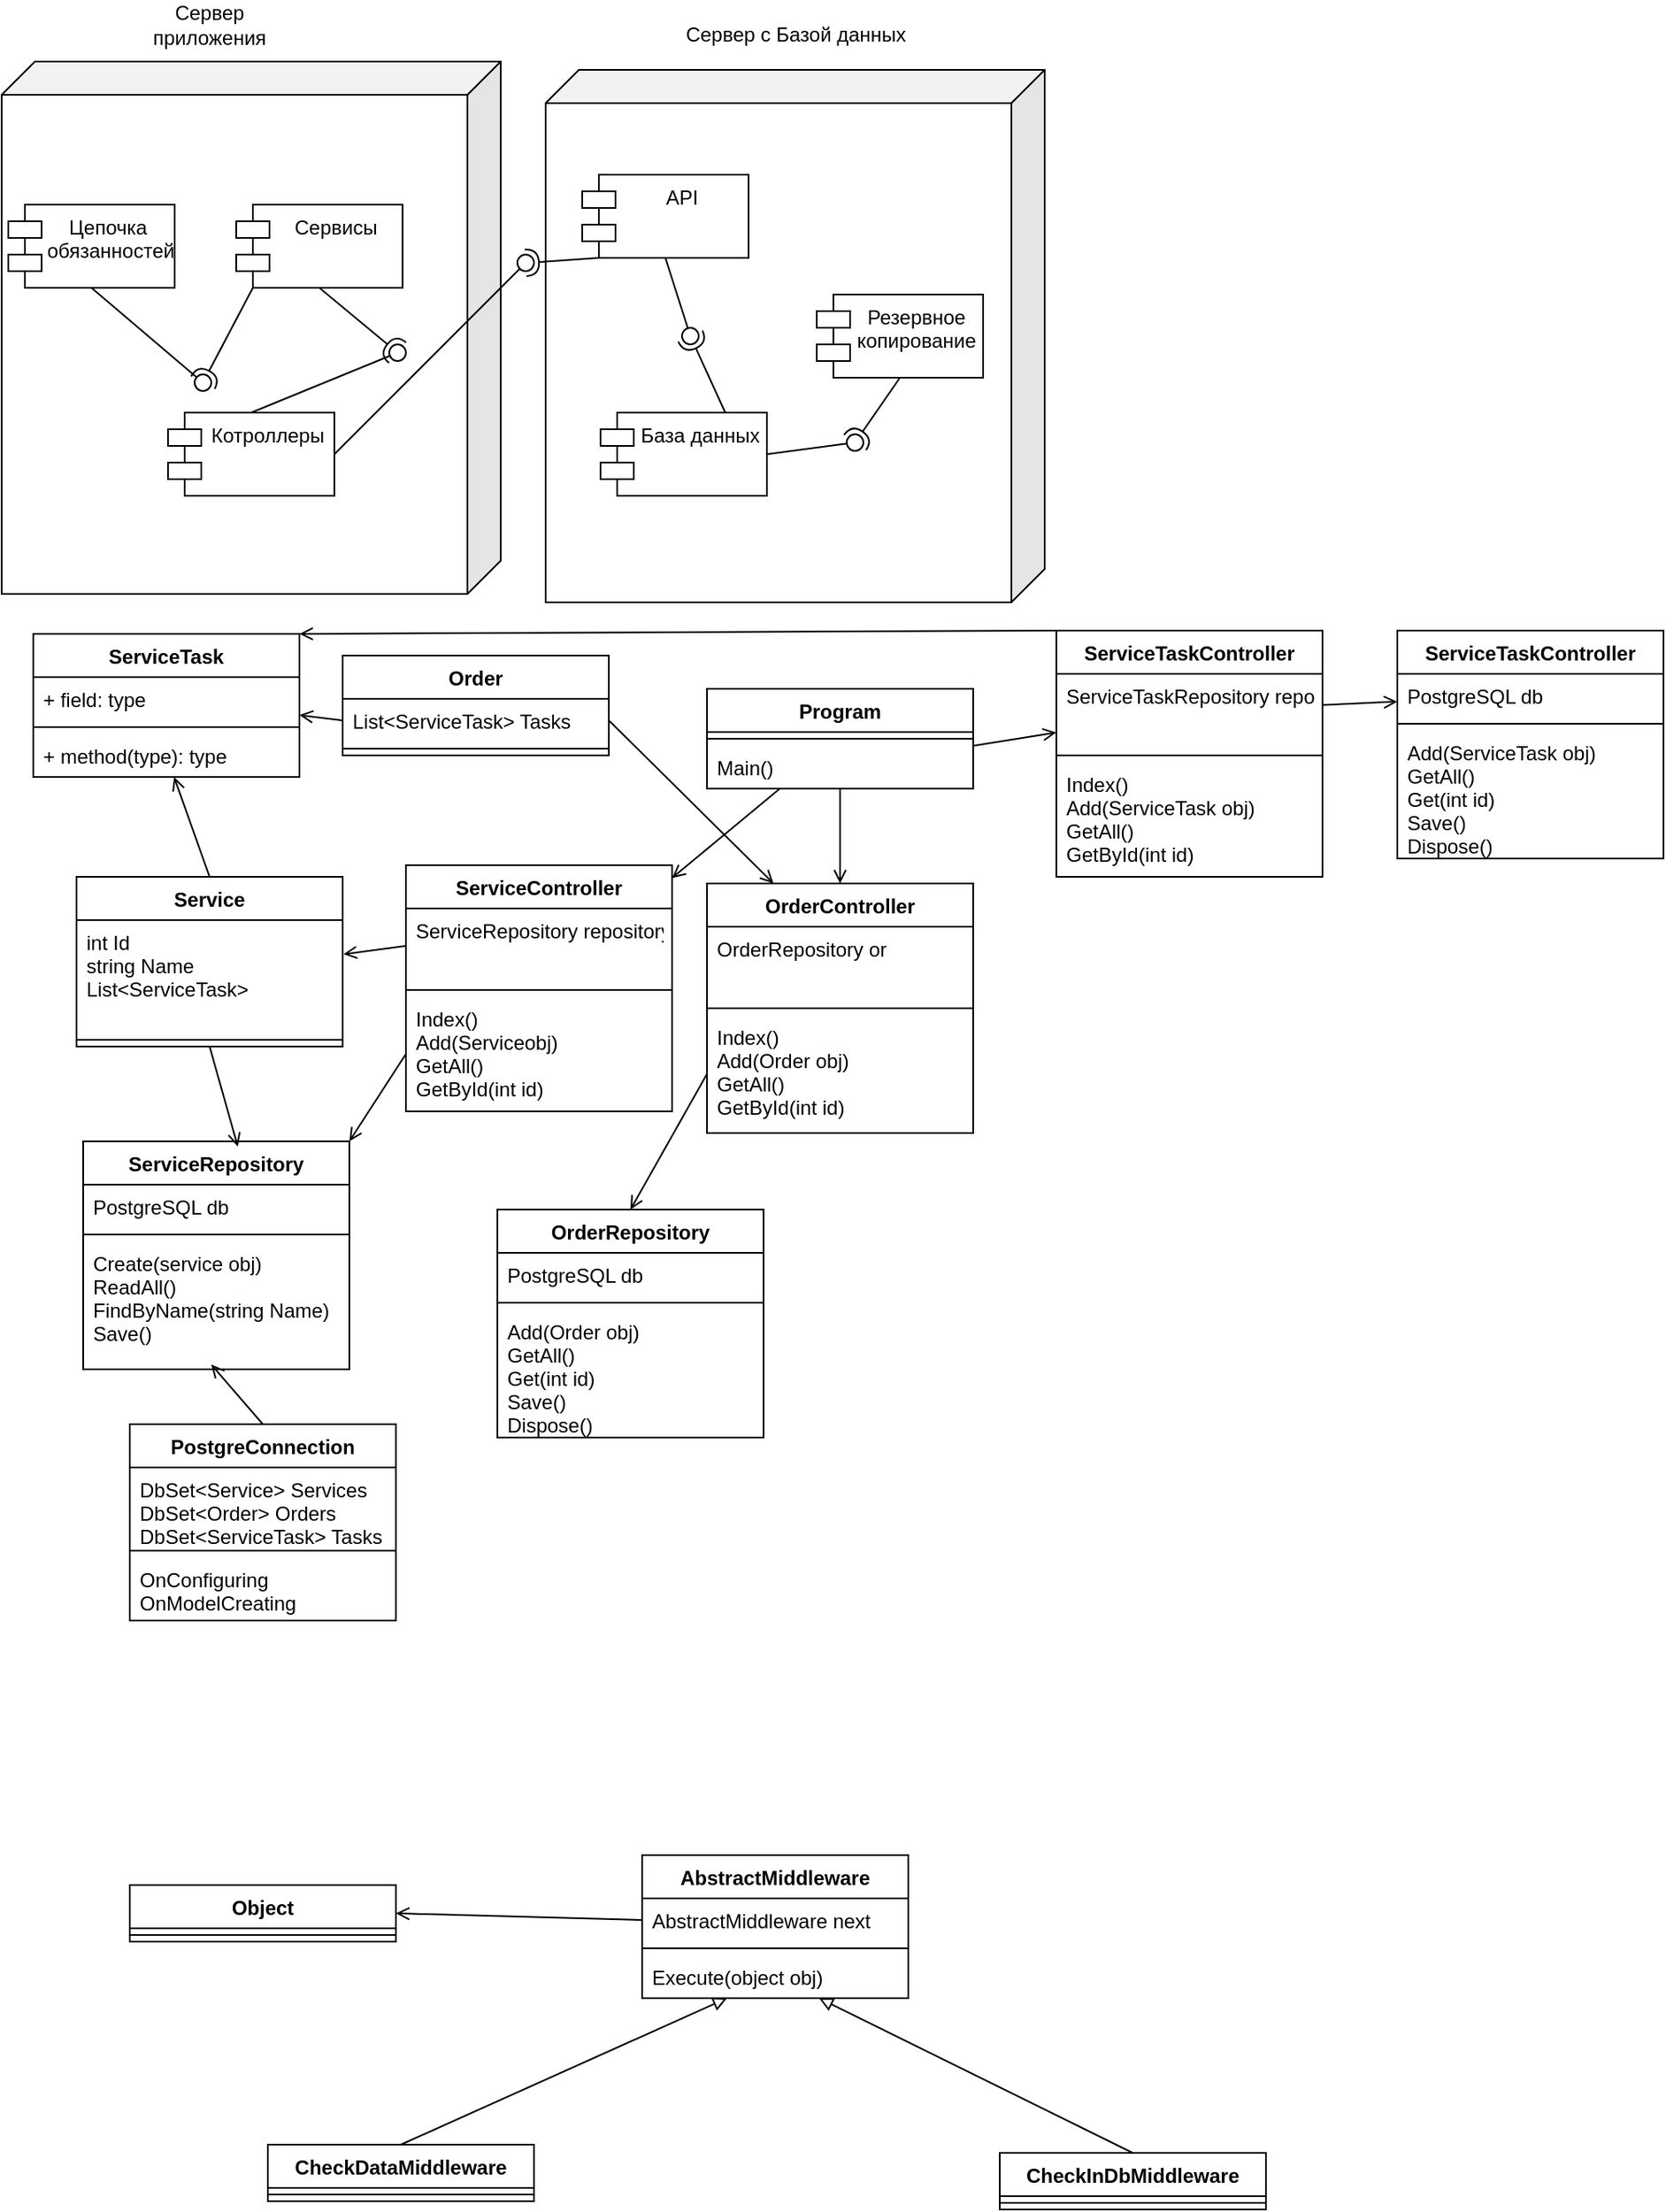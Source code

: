 <mxfile version="16.0.0" type="device"><diagram id="KJ_HurnUPeZXuQE2Hl5A" name="Страница 1"><mxGraphModel dx="1160" dy="911" grid="0" gridSize="10" guides="1" tooltips="1" connect="1" arrows="1" fold="1" page="0" pageScale="1" pageWidth="827" pageHeight="1169" math="0" shadow="0"><root><mxCell id="0"/><mxCell id="1" parent="0"/><mxCell id="xvn86gufSgFBSfejGmPR-2" value="" style="shape=cube;whiteSpace=wrap;html=1;boundedLbl=1;backgroundOutline=1;darkOpacity=0.05;darkOpacity2=0.1;flipH=1;" parent="1" vertex="1"><mxGeometry x="344" y="257" width="300" height="320" as="geometry"/></mxCell><mxCell id="xvn86gufSgFBSfejGmPR-3" value="API" style="shape=module;align=left;spacingLeft=20;align=center;verticalAlign=top;" parent="1" vertex="1"><mxGeometry x="366" y="320" width="100" height="50" as="geometry"/></mxCell><mxCell id="xvn86gufSgFBSfejGmPR-4" value="База данных" style="shape=module;align=left;spacingLeft=20;align=center;verticalAlign=top;" parent="1" vertex="1"><mxGeometry x="377" y="463" width="100" height="50" as="geometry"/></mxCell><mxCell id="xvn86gufSgFBSfejGmPR-5" value="Резервное &#10;копирование" style="shape=module;align=left;spacingLeft=20;align=center;verticalAlign=top;" parent="1" vertex="1"><mxGeometry x="507" y="392" width="100" height="50" as="geometry"/></mxCell><mxCell id="xvn86gufSgFBSfejGmPR-10" value="" style="rounded=0;orthogonalLoop=1;jettySize=auto;html=1;endArrow=none;endFill=0;sketch=0;sourcePerimeterSpacing=0;targetPerimeterSpacing=0;exitX=0.5;exitY=1;exitDx=0;exitDy=0;" parent="1" source="xvn86gufSgFBSfejGmPR-3" target="xvn86gufSgFBSfejGmPR-12" edge="1"><mxGeometry relative="1" as="geometry"><mxPoint x="411" y="417" as="sourcePoint"/></mxGeometry></mxCell><mxCell id="xvn86gufSgFBSfejGmPR-11" value="" style="rounded=0;orthogonalLoop=1;jettySize=auto;html=1;endArrow=halfCircle;endFill=0;entryX=0.5;entryY=0.5;endSize=6;strokeWidth=1;sketch=0;exitX=0.75;exitY=0;exitDx=0;exitDy=0;" parent="1" source="xvn86gufSgFBSfejGmPR-4" target="xvn86gufSgFBSfejGmPR-12" edge="1"><mxGeometry relative="1" as="geometry"><mxPoint x="451" y="417" as="sourcePoint"/></mxGeometry></mxCell><mxCell id="xvn86gufSgFBSfejGmPR-12" value="" style="ellipse;whiteSpace=wrap;html=1;align=center;aspect=fixed;resizable=0;points=[];outlineConnect=0;sketch=0;" parent="1" vertex="1"><mxGeometry x="426" y="412" width="10" height="10" as="geometry"/></mxCell><mxCell id="xvn86gufSgFBSfejGmPR-13" value="" style="rounded=0;orthogonalLoop=1;jettySize=auto;html=1;endArrow=none;endFill=0;sketch=0;sourcePerimeterSpacing=0;targetPerimeterSpacing=0;exitX=1;exitY=0.5;exitDx=0;exitDy=0;" parent="1" source="xvn86gufSgFBSfejGmPR-4" target="xvn86gufSgFBSfejGmPR-15" edge="1"><mxGeometry relative="1" as="geometry"><mxPoint x="510" y="481" as="sourcePoint"/></mxGeometry></mxCell><mxCell id="xvn86gufSgFBSfejGmPR-14" value="" style="rounded=0;orthogonalLoop=1;jettySize=auto;html=1;endArrow=halfCircle;endFill=0;entryX=0.5;entryY=0.5;endSize=6;strokeWidth=1;sketch=0;exitX=0.5;exitY=1;exitDx=0;exitDy=0;" parent="1" source="xvn86gufSgFBSfejGmPR-5" target="xvn86gufSgFBSfejGmPR-15" edge="1"><mxGeometry relative="1" as="geometry"><mxPoint x="550" y="481" as="sourcePoint"/></mxGeometry></mxCell><mxCell id="xvn86gufSgFBSfejGmPR-15" value="" style="ellipse;whiteSpace=wrap;html=1;align=center;aspect=fixed;resizable=0;points=[];outlineConnect=0;sketch=0;" parent="1" vertex="1"><mxGeometry x="525" y="476" width="10" height="10" as="geometry"/></mxCell><mxCell id="xvn86gufSgFBSfejGmPR-16" value="" style="shape=cube;whiteSpace=wrap;html=1;boundedLbl=1;backgroundOutline=1;darkOpacity=0.05;darkOpacity2=0.1;flipH=1;" parent="1" vertex="1"><mxGeometry x="17" y="252" width="300" height="320" as="geometry"/></mxCell><mxCell id="xvn86gufSgFBSfejGmPR-17" value="Сервер с Базой данных" style="text;html=1;align=center;verticalAlign=middle;resizable=0;points=[];autosize=1;strokeColor=none;fillColor=none;" parent="1" vertex="1"><mxGeometry x="423" y="227" width="142" height="18" as="geometry"/></mxCell><mxCell id="xvn86gufSgFBSfejGmPR-19" value="Сервер приложения" style="text;html=1;strokeColor=none;fillColor=none;align=center;verticalAlign=middle;whiteSpace=wrap;rounded=0;" parent="1" vertex="1"><mxGeometry x="112" y="215" width="60" height="30" as="geometry"/></mxCell><mxCell id="xvn86gufSgFBSfejGmPR-20" value="Цепочка&#10; обязанностей" style="shape=module;align=left;spacingLeft=20;align=center;verticalAlign=top;" parent="1" vertex="1"><mxGeometry x="21" y="338" width="100" height="50" as="geometry"/></mxCell><mxCell id="xvn86gufSgFBSfejGmPR-21" value="Котроллеры" style="shape=module;align=left;spacingLeft=20;align=center;verticalAlign=top;" parent="1" vertex="1"><mxGeometry x="117" y="463" width="100" height="50" as="geometry"/></mxCell><mxCell id="xvn86gufSgFBSfejGmPR-22" value="Сервисы" style="shape=module;align=left;spacingLeft=20;align=center;verticalAlign=top;" parent="1" vertex="1"><mxGeometry x="158" y="338" width="100" height="50" as="geometry"/></mxCell><mxCell id="xvn86gufSgFBSfejGmPR-23" value="" style="rounded=0;orthogonalLoop=1;jettySize=auto;html=1;endArrow=none;endFill=0;sketch=0;sourcePerimeterSpacing=0;targetPerimeterSpacing=0;exitX=0.5;exitY=1;exitDx=0;exitDy=0;" parent="1" source="xvn86gufSgFBSfejGmPR-20" target="xvn86gufSgFBSfejGmPR-25" edge="1"><mxGeometry relative="1" as="geometry"><mxPoint x="118" y="445" as="sourcePoint"/></mxGeometry></mxCell><mxCell id="xvn86gufSgFBSfejGmPR-24" value="" style="rounded=0;orthogonalLoop=1;jettySize=auto;html=1;endArrow=halfCircle;endFill=0;entryX=0.5;entryY=0.5;endSize=6;strokeWidth=1;sketch=0;exitX=0;exitY=1;exitDx=10;exitDy=0;exitPerimeter=0;" parent="1" source="xvn86gufSgFBSfejGmPR-22" target="xvn86gufSgFBSfejGmPR-25" edge="1"><mxGeometry relative="1" as="geometry"><mxPoint x="158" y="445" as="sourcePoint"/></mxGeometry></mxCell><mxCell id="xvn86gufSgFBSfejGmPR-25" value="" style="ellipse;whiteSpace=wrap;html=1;align=center;aspect=fixed;resizable=0;points=[];outlineConnect=0;sketch=0;" parent="1" vertex="1"><mxGeometry x="133" y="440" width="10" height="10" as="geometry"/></mxCell><mxCell id="xvn86gufSgFBSfejGmPR-26" value="" style="rounded=0;orthogonalLoop=1;jettySize=auto;html=1;endArrow=none;endFill=0;sketch=0;sourcePerimeterSpacing=0;targetPerimeterSpacing=0;exitX=0.5;exitY=0;exitDx=0;exitDy=0;" parent="1" source="xvn86gufSgFBSfejGmPR-21" target="xvn86gufSgFBSfejGmPR-28" edge="1"><mxGeometry relative="1" as="geometry"><mxPoint x="235" y="427" as="sourcePoint"/></mxGeometry></mxCell><mxCell id="xvn86gufSgFBSfejGmPR-27" value="" style="rounded=0;orthogonalLoop=1;jettySize=auto;html=1;endArrow=halfCircle;endFill=0;entryX=0.5;entryY=0.5;endSize=6;strokeWidth=1;sketch=0;exitX=0.5;exitY=1;exitDx=0;exitDy=0;" parent="1" source="xvn86gufSgFBSfejGmPR-22" target="xvn86gufSgFBSfejGmPR-28" edge="1"><mxGeometry relative="1" as="geometry"><mxPoint x="275" y="427" as="sourcePoint"/></mxGeometry></mxCell><mxCell id="xvn86gufSgFBSfejGmPR-28" value="" style="ellipse;whiteSpace=wrap;html=1;align=center;aspect=fixed;resizable=0;points=[];outlineConnect=0;sketch=0;" parent="1" vertex="1"><mxGeometry x="250" y="422" width="10" height="10" as="geometry"/></mxCell><mxCell id="xvn86gufSgFBSfejGmPR-29" value="" style="rounded=0;orthogonalLoop=1;jettySize=auto;html=1;endArrow=none;endFill=0;sketch=0;sourcePerimeterSpacing=0;targetPerimeterSpacing=0;exitX=1;exitY=0.5;exitDx=0;exitDy=0;" parent="1" source="xvn86gufSgFBSfejGmPR-21" target="xvn86gufSgFBSfejGmPR-31" edge="1"><mxGeometry relative="1" as="geometry"><mxPoint x="312" y="373" as="sourcePoint"/></mxGeometry></mxCell><mxCell id="xvn86gufSgFBSfejGmPR-30" value="" style="rounded=0;orthogonalLoop=1;jettySize=auto;html=1;endArrow=halfCircle;endFill=0;entryX=0.5;entryY=0.5;endSize=6;strokeWidth=1;sketch=0;exitX=0;exitY=1;exitDx=10;exitDy=0;exitPerimeter=0;" parent="1" source="xvn86gufSgFBSfejGmPR-3" target="xvn86gufSgFBSfejGmPR-31" edge="1"><mxGeometry relative="1" as="geometry"><mxPoint x="352" y="373" as="sourcePoint"/></mxGeometry></mxCell><mxCell id="xvn86gufSgFBSfejGmPR-31" value="" style="ellipse;whiteSpace=wrap;html=1;align=center;aspect=fixed;resizable=0;points=[];outlineConnect=0;sketch=0;" parent="1" vertex="1"><mxGeometry x="327" y="368" width="10" height="10" as="geometry"/></mxCell><mxCell id="xvn86gufSgFBSfejGmPR-56" value="OrderController" style="swimlane;fontStyle=1;align=center;verticalAlign=top;childLayout=stackLayout;horizontal=1;startSize=26;horizontalStack=0;resizeParent=1;resizeParentMax=0;resizeLast=0;collapsible=1;marginBottom=0;" parent="1" vertex="1"><mxGeometry x="441" y="746" width="160" height="150" as="geometry"/></mxCell><mxCell id="xvn86gufSgFBSfejGmPR-57" value="OrderRepository or" style="text;strokeColor=none;fillColor=none;align=left;verticalAlign=top;spacingLeft=4;spacingRight=4;overflow=hidden;rotatable=0;points=[[0,0.5],[1,0.5]];portConstraint=eastwest;" parent="xvn86gufSgFBSfejGmPR-56" vertex="1"><mxGeometry y="26" width="160" height="45" as="geometry"/></mxCell><mxCell id="xvn86gufSgFBSfejGmPR-58" value="" style="line;strokeWidth=1;fillColor=none;align=left;verticalAlign=middle;spacingTop=-1;spacingLeft=3;spacingRight=3;rotatable=0;labelPosition=right;points=[];portConstraint=eastwest;" parent="xvn86gufSgFBSfejGmPR-56" vertex="1"><mxGeometry y="71" width="160" height="8" as="geometry"/></mxCell><mxCell id="xvn86gufSgFBSfejGmPR-59" value="Index()&#10;Add(Order obj)&#10;GetAll()&#10;GetById(int id)&#10;" style="text;strokeColor=none;fillColor=none;align=left;verticalAlign=top;spacingLeft=4;spacingRight=4;overflow=hidden;rotatable=0;points=[[0,0.5],[1,0.5]];portConstraint=eastwest;" parent="xvn86gufSgFBSfejGmPR-56" vertex="1"><mxGeometry y="79" width="160" height="71" as="geometry"/></mxCell><mxCell id="xvn86gufSgFBSfejGmPR-90" style="rounded=0;orthogonalLoop=1;jettySize=auto;html=1;exitX=0.5;exitY=0;exitDx=0;exitDy=0;endArrow=open;endFill=0;" parent="1" source="xvn86gufSgFBSfejGmPR-60" edge="1" target="UU_nOhwHhPHQwn8iIy0m-4"><mxGeometry relative="1" as="geometry"><mxPoint x="234" y="742" as="targetPoint"/></mxGeometry></mxCell><mxCell id="xvn86gufSgFBSfejGmPR-60" value="Service" style="swimlane;fontStyle=1;align=center;verticalAlign=top;childLayout=stackLayout;horizontal=1;startSize=26;horizontalStack=0;resizeParent=1;resizeParentMax=0;resizeLast=0;collapsible=1;marginBottom=0;" parent="1" vertex="1"><mxGeometry x="62" y="742" width="160" height="102" as="geometry"/></mxCell><mxCell id="xvn86gufSgFBSfejGmPR-61" value="int Id&#10;string Name&#10;List&lt;ServiceTask&gt;" style="text;strokeColor=none;fillColor=none;align=left;verticalAlign=top;spacingLeft=4;spacingRight=4;overflow=hidden;rotatable=0;points=[[0,0.5],[1,0.5]];portConstraint=eastwest;" parent="xvn86gufSgFBSfejGmPR-60" vertex="1"><mxGeometry y="26" width="160" height="68" as="geometry"/></mxCell><mxCell id="xvn86gufSgFBSfejGmPR-62" value="" style="line;strokeWidth=1;fillColor=none;align=left;verticalAlign=middle;spacingTop=-1;spacingLeft=3;spacingRight=3;rotatable=0;labelPosition=right;points=[];portConstraint=eastwest;" parent="xvn86gufSgFBSfejGmPR-60" vertex="1"><mxGeometry y="94" width="160" height="8" as="geometry"/></mxCell><mxCell id="xvn86gufSgFBSfejGmPR-92" style="rounded=0;orthogonalLoop=1;jettySize=auto;html=1;exitX=0.5;exitY=0;exitDx=0;exitDy=0;entryX=0.481;entryY=0.962;entryDx=0;entryDy=0;entryPerimeter=0;endArrow=open;endFill=0;" parent="1" source="xvn86gufSgFBSfejGmPR-68" target="xvn86gufSgFBSfejGmPR-79" edge="1"><mxGeometry relative="1" as="geometry"/></mxCell><mxCell id="xvn86gufSgFBSfejGmPR-68" value="PostgreConnection" style="swimlane;fontStyle=1;align=center;verticalAlign=top;childLayout=stackLayout;horizontal=1;startSize=26;horizontalStack=0;resizeParent=1;resizeParentMax=0;resizeLast=0;collapsible=1;marginBottom=0;" parent="1" vertex="1"><mxGeometry x="94" y="1071" width="160" height="118" as="geometry"/></mxCell><mxCell id="xvn86gufSgFBSfejGmPR-69" value="DbSet&lt;Service&gt; Services&#10;DbSet&lt;Order&gt; Orders&#10;DbSet&lt;ServiceTask&gt; Tasks" style="text;strokeColor=none;fillColor=none;align=left;verticalAlign=top;spacingLeft=4;spacingRight=4;overflow=hidden;rotatable=0;points=[[0,0.5],[1,0.5]];portConstraint=eastwest;" parent="xvn86gufSgFBSfejGmPR-68" vertex="1"><mxGeometry y="26" width="160" height="46" as="geometry"/></mxCell><mxCell id="xvn86gufSgFBSfejGmPR-70" value="" style="line;strokeWidth=1;fillColor=none;align=left;verticalAlign=middle;spacingTop=-1;spacingLeft=3;spacingRight=3;rotatable=0;labelPosition=right;points=[];portConstraint=eastwest;" parent="xvn86gufSgFBSfejGmPR-68" vertex="1"><mxGeometry y="72" width="160" height="8" as="geometry"/></mxCell><mxCell id="xvn86gufSgFBSfejGmPR-71" value="OnConfiguring&#10;OnModelCreating" style="text;strokeColor=none;fillColor=none;align=left;verticalAlign=top;spacingLeft=4;spacingRight=4;overflow=hidden;rotatable=0;points=[[0,0.5],[1,0.5]];portConstraint=eastwest;" parent="xvn86gufSgFBSfejGmPR-68" vertex="1"><mxGeometry y="80" width="160" height="38" as="geometry"/></mxCell><mxCell id="xvn86gufSgFBSfejGmPR-72" value="Order" style="swimlane;fontStyle=1;align=center;verticalAlign=top;childLayout=stackLayout;horizontal=1;startSize=26;horizontalStack=0;resizeParent=1;resizeParentMax=0;resizeLast=0;collapsible=1;marginBottom=0;" parent="1" vertex="1"><mxGeometry x="222" y="609" width="160" height="60" as="geometry"/></mxCell><mxCell id="xvn86gufSgFBSfejGmPR-73" value="List&lt;ServiceTask&gt; Tasks" style="text;strokeColor=none;fillColor=none;align=left;verticalAlign=top;spacingLeft=4;spacingRight=4;overflow=hidden;rotatable=0;points=[[0,0.5],[1,0.5]];portConstraint=eastwest;" parent="xvn86gufSgFBSfejGmPR-72" vertex="1"><mxGeometry y="26" width="160" height="26" as="geometry"/></mxCell><mxCell id="xvn86gufSgFBSfejGmPR-74" value="" style="line;strokeWidth=1;fillColor=none;align=left;verticalAlign=middle;spacingTop=-1;spacingLeft=3;spacingRight=3;rotatable=0;labelPosition=right;points=[];portConstraint=eastwest;" parent="xvn86gufSgFBSfejGmPR-72" vertex="1"><mxGeometry y="52" width="160" height="8" as="geometry"/></mxCell><mxCell id="xvn86gufSgFBSfejGmPR-76" value="ServiceRepository" style="swimlane;fontStyle=1;align=center;verticalAlign=top;childLayout=stackLayout;horizontal=1;startSize=26;horizontalStack=0;resizeParent=1;resizeParentMax=0;resizeLast=0;collapsible=1;marginBottom=0;" parent="1" vertex="1"><mxGeometry x="66" y="901" width="160" height="137" as="geometry"/></mxCell><mxCell id="xvn86gufSgFBSfejGmPR-77" value="PostgreSQL db" style="text;strokeColor=none;fillColor=none;align=left;verticalAlign=top;spacingLeft=4;spacingRight=4;overflow=hidden;rotatable=0;points=[[0,0.5],[1,0.5]];portConstraint=eastwest;" parent="xvn86gufSgFBSfejGmPR-76" vertex="1"><mxGeometry y="26" width="160" height="26" as="geometry"/></mxCell><mxCell id="xvn86gufSgFBSfejGmPR-78" value="" style="line;strokeWidth=1;fillColor=none;align=left;verticalAlign=middle;spacingTop=-1;spacingLeft=3;spacingRight=3;rotatable=0;labelPosition=right;points=[];portConstraint=eastwest;" parent="xvn86gufSgFBSfejGmPR-76" vertex="1"><mxGeometry y="52" width="160" height="8" as="geometry"/></mxCell><mxCell id="xvn86gufSgFBSfejGmPR-79" value="Create(service obj)&#10;ReadAll()&#10;FindByName(string Name)&#10;Save()" style="text;strokeColor=none;fillColor=none;align=left;verticalAlign=top;spacingLeft=4;spacingRight=4;overflow=hidden;rotatable=0;points=[[0,0.5],[1,0.5]];portConstraint=eastwest;" parent="xvn86gufSgFBSfejGmPR-76" vertex="1"><mxGeometry y="60" width="160" height="77" as="geometry"/></mxCell><mxCell id="xvn86gufSgFBSfejGmPR-88" style="rounded=0;orthogonalLoop=1;jettySize=auto;html=1;exitX=1;exitY=0.5;exitDx=0;exitDy=0;entryX=0.25;entryY=0;entryDx=0;entryDy=0;endArrow=open;endFill=0;" parent="1" source="xvn86gufSgFBSfejGmPR-73" target="xvn86gufSgFBSfejGmPR-56" edge="1"><mxGeometry relative="1" as="geometry"/></mxCell><mxCell id="xvn86gufSgFBSfejGmPR-91" style="rounded=0;orthogonalLoop=1;jettySize=auto;html=1;entryX=0.581;entryY=0.023;entryDx=0;entryDy=0;entryPerimeter=0;endArrow=open;endFill=0;exitX=0.5;exitY=1;exitDx=0;exitDy=0;" parent="1" target="xvn86gufSgFBSfejGmPR-76" edge="1" source="xvn86gufSgFBSfejGmPR-60"><mxGeometry relative="1" as="geometry"><mxPoint x="146.676" y="870" as="sourcePoint"/></mxGeometry></mxCell><mxCell id="UU_nOhwHhPHQwn8iIy0m-23" style="edgeStyle=none;rounded=0;orthogonalLoop=1;jettySize=auto;html=1;endArrow=open;endFill=0;" edge="1" parent="1" source="xvn86gufSgFBSfejGmPR-103" target="UU_nOhwHhPHQwn8iIy0m-10"><mxGeometry relative="1" as="geometry"/></mxCell><mxCell id="xvn86gufSgFBSfejGmPR-103" value="Program" style="swimlane;fontStyle=1;align=center;verticalAlign=top;childLayout=stackLayout;horizontal=1;startSize=26;horizontalStack=0;resizeParent=1;resizeParentMax=0;resizeLast=0;collapsible=1;marginBottom=0;" parent="1" vertex="1"><mxGeometry x="441" y="629" width="160" height="60" as="geometry"/></mxCell><mxCell id="xvn86gufSgFBSfejGmPR-105" value="" style="line;strokeWidth=1;fillColor=none;align=left;verticalAlign=middle;spacingTop=-1;spacingLeft=3;spacingRight=3;rotatable=0;labelPosition=right;points=[];portConstraint=eastwest;" parent="xvn86gufSgFBSfejGmPR-103" vertex="1"><mxGeometry y="26" width="160" height="8" as="geometry"/></mxCell><mxCell id="xvn86gufSgFBSfejGmPR-106" value="Main()" style="text;strokeColor=none;fillColor=none;align=left;verticalAlign=top;spacingLeft=4;spacingRight=4;overflow=hidden;rotatable=0;points=[[0,0.5],[1,0.5]];portConstraint=eastwest;" parent="xvn86gufSgFBSfejGmPR-103" vertex="1"><mxGeometry y="34" width="160" height="26" as="geometry"/></mxCell><mxCell id="xvn86gufSgFBSfejGmPR-107" value="" style="endArrow=open;html=1;rounded=0;entryX=0.5;entryY=0;entryDx=0;entryDy=0;endFill=0;" parent="1" source="xvn86gufSgFBSfejGmPR-106" target="xvn86gufSgFBSfejGmPR-56" edge="1"><mxGeometry width="50" height="50" relative="1" as="geometry"><mxPoint x="538" y="700" as="sourcePoint"/><mxPoint x="675" y="703" as="targetPoint"/></mxGeometry></mxCell><mxCell id="UU_nOhwHhPHQwn8iIy0m-1" value="ServiceTask" style="swimlane;fontStyle=1;align=center;verticalAlign=top;childLayout=stackLayout;horizontal=1;startSize=26;horizontalStack=0;resizeParent=1;resizeParentMax=0;resizeLast=0;collapsible=1;marginBottom=0;" vertex="1" parent="1"><mxGeometry x="36" y="596" width="160" height="86" as="geometry"/></mxCell><mxCell id="UU_nOhwHhPHQwn8iIy0m-2" value="+ field: type" style="text;strokeColor=none;fillColor=none;align=left;verticalAlign=top;spacingLeft=4;spacingRight=4;overflow=hidden;rotatable=0;points=[[0,0.5],[1,0.5]];portConstraint=eastwest;" vertex="1" parent="UU_nOhwHhPHQwn8iIy0m-1"><mxGeometry y="26" width="160" height="26" as="geometry"/></mxCell><mxCell id="UU_nOhwHhPHQwn8iIy0m-3" value="" style="line;strokeWidth=1;fillColor=none;align=left;verticalAlign=middle;spacingTop=-1;spacingLeft=3;spacingRight=3;rotatable=0;labelPosition=right;points=[];portConstraint=eastwest;" vertex="1" parent="UU_nOhwHhPHQwn8iIy0m-1"><mxGeometry y="52" width="160" height="8" as="geometry"/></mxCell><mxCell id="UU_nOhwHhPHQwn8iIy0m-4" value="+ method(type): type" style="text;strokeColor=none;fillColor=none;align=left;verticalAlign=top;spacingLeft=4;spacingRight=4;overflow=hidden;rotatable=0;points=[[0,0.5],[1,0.5]];portConstraint=eastwest;" vertex="1" parent="UU_nOhwHhPHQwn8iIy0m-1"><mxGeometry y="60" width="160" height="26" as="geometry"/></mxCell><mxCell id="UU_nOhwHhPHQwn8iIy0m-5" style="rounded=0;orthogonalLoop=1;jettySize=auto;html=1;exitX=0;exitY=0.5;exitDx=0;exitDy=0;endArrow=open;endFill=0;" edge="1" parent="1" source="xvn86gufSgFBSfejGmPR-73" target="UU_nOhwHhPHQwn8iIy0m-2"><mxGeometry relative="1" as="geometry"/></mxCell><mxCell id="UU_nOhwHhPHQwn8iIy0m-10" value="ServiceController" style="swimlane;fontStyle=1;align=center;verticalAlign=top;childLayout=stackLayout;horizontal=1;startSize=26;horizontalStack=0;resizeParent=1;resizeParentMax=0;resizeLast=0;collapsible=1;marginBottom=0;" vertex="1" parent="1"><mxGeometry x="260" y="735" width="160" height="148" as="geometry"/></mxCell><mxCell id="UU_nOhwHhPHQwn8iIy0m-11" value="ServiceRepository repository" style="text;strokeColor=none;fillColor=none;align=left;verticalAlign=top;spacingLeft=4;spacingRight=4;overflow=hidden;rotatable=0;points=[[0,0.5],[1,0.5]];portConstraint=eastwest;" vertex="1" parent="UU_nOhwHhPHQwn8iIy0m-10"><mxGeometry y="26" width="160" height="45" as="geometry"/></mxCell><mxCell id="UU_nOhwHhPHQwn8iIy0m-12" value="" style="line;strokeWidth=1;fillColor=none;align=left;verticalAlign=middle;spacingTop=-1;spacingLeft=3;spacingRight=3;rotatable=0;labelPosition=right;points=[];portConstraint=eastwest;" vertex="1" parent="UU_nOhwHhPHQwn8iIy0m-10"><mxGeometry y="71" width="160" height="8" as="geometry"/></mxCell><mxCell id="UU_nOhwHhPHQwn8iIy0m-13" value="Index()&#10;Add(Serviceobj)&#10;GetAll()&#10;GetById(int id)&#10;" style="text;strokeColor=none;fillColor=none;align=left;verticalAlign=top;spacingLeft=4;spacingRight=4;overflow=hidden;rotatable=0;points=[[0,0.5],[1,0.5]];portConstraint=eastwest;" vertex="1" parent="UU_nOhwHhPHQwn8iIy0m-10"><mxGeometry y="79" width="160" height="69" as="geometry"/></mxCell><mxCell id="UU_nOhwHhPHQwn8iIy0m-30" style="edgeStyle=none;rounded=0;orthogonalLoop=1;jettySize=auto;html=1;exitX=0;exitY=0;exitDx=0;exitDy=0;entryX=1;entryY=0;entryDx=0;entryDy=0;endArrow=open;endFill=0;" edge="1" parent="1" source="UU_nOhwHhPHQwn8iIy0m-14" target="UU_nOhwHhPHQwn8iIy0m-1"><mxGeometry relative="1" as="geometry"/></mxCell><mxCell id="UU_nOhwHhPHQwn8iIy0m-14" value="ServiceTaskController" style="swimlane;fontStyle=1;align=center;verticalAlign=top;childLayout=stackLayout;horizontal=1;startSize=26;horizontalStack=0;resizeParent=1;resizeParentMax=0;resizeLast=0;collapsible=1;marginBottom=0;" vertex="1" parent="1"><mxGeometry x="651" y="594" width="160" height="148" as="geometry"/></mxCell><mxCell id="UU_nOhwHhPHQwn8iIy0m-15" value="ServiceTaskRepository repository" style="text;strokeColor=none;fillColor=none;align=left;verticalAlign=top;spacingLeft=4;spacingRight=4;overflow=hidden;rotatable=0;points=[[0,0.5],[1,0.5]];portConstraint=eastwest;" vertex="1" parent="UU_nOhwHhPHQwn8iIy0m-14"><mxGeometry y="26" width="160" height="45" as="geometry"/></mxCell><mxCell id="UU_nOhwHhPHQwn8iIy0m-16" value="" style="line;strokeWidth=1;fillColor=none;align=left;verticalAlign=middle;spacingTop=-1;spacingLeft=3;spacingRight=3;rotatable=0;labelPosition=right;points=[];portConstraint=eastwest;" vertex="1" parent="UU_nOhwHhPHQwn8iIy0m-14"><mxGeometry y="71" width="160" height="8" as="geometry"/></mxCell><mxCell id="UU_nOhwHhPHQwn8iIy0m-17" value="Index()&#10;Add(ServiceTask obj)&#10;GetAll()&#10;GetById(int id)&#10;" style="text;strokeColor=none;fillColor=none;align=left;verticalAlign=top;spacingLeft=4;spacingRight=4;overflow=hidden;rotatable=0;points=[[0,0.5],[1,0.5]];portConstraint=eastwest;" vertex="1" parent="UU_nOhwHhPHQwn8iIy0m-14"><mxGeometry y="79" width="160" height="69" as="geometry"/></mxCell><mxCell id="UU_nOhwHhPHQwn8iIy0m-21" style="edgeStyle=none;rounded=0;orthogonalLoop=1;jettySize=auto;html=1;exitX=0;exitY=0.5;exitDx=0;exitDy=0;entryX=1;entryY=0;entryDx=0;entryDy=0;endArrow=open;endFill=0;" edge="1" parent="1" source="UU_nOhwHhPHQwn8iIy0m-13" target="xvn86gufSgFBSfejGmPR-76"><mxGeometry relative="1" as="geometry"/></mxCell><mxCell id="UU_nOhwHhPHQwn8iIy0m-22" style="edgeStyle=none;rounded=0;orthogonalLoop=1;jettySize=auto;html=1;exitX=0;exitY=0.5;exitDx=0;exitDy=0;entryX=1.003;entryY=0.302;entryDx=0;entryDy=0;entryPerimeter=0;endArrow=open;endFill=0;" edge="1" parent="1" source="UU_nOhwHhPHQwn8iIy0m-11" target="xvn86gufSgFBSfejGmPR-61"><mxGeometry relative="1" as="geometry"/></mxCell><mxCell id="UU_nOhwHhPHQwn8iIy0m-24" style="edgeStyle=none;rounded=0;orthogonalLoop=1;jettySize=auto;html=1;endArrow=open;endFill=0;" edge="1" parent="1" source="xvn86gufSgFBSfejGmPR-106" target="UU_nOhwHhPHQwn8iIy0m-15"><mxGeometry relative="1" as="geometry"/></mxCell><mxCell id="UU_nOhwHhPHQwn8iIy0m-26" value="OrderRepository" style="swimlane;fontStyle=1;align=center;verticalAlign=top;childLayout=stackLayout;horizontal=1;startSize=26;horizontalStack=0;resizeParent=1;resizeParentMax=0;resizeLast=0;collapsible=1;marginBottom=0;" vertex="1" parent="1"><mxGeometry x="315" y="942" width="160" height="137" as="geometry"/></mxCell><mxCell id="UU_nOhwHhPHQwn8iIy0m-27" value="PostgreSQL db" style="text;strokeColor=none;fillColor=none;align=left;verticalAlign=top;spacingLeft=4;spacingRight=4;overflow=hidden;rotatable=0;points=[[0,0.5],[1,0.5]];portConstraint=eastwest;" vertex="1" parent="UU_nOhwHhPHQwn8iIy0m-26"><mxGeometry y="26" width="160" height="26" as="geometry"/></mxCell><mxCell id="UU_nOhwHhPHQwn8iIy0m-28" value="" style="line;strokeWidth=1;fillColor=none;align=left;verticalAlign=middle;spacingTop=-1;spacingLeft=3;spacingRight=3;rotatable=0;labelPosition=right;points=[];portConstraint=eastwest;" vertex="1" parent="UU_nOhwHhPHQwn8iIy0m-26"><mxGeometry y="52" width="160" height="8" as="geometry"/></mxCell><mxCell id="UU_nOhwHhPHQwn8iIy0m-29" value="Add(Order obj)&#10;GetAll()&#10;Get(int id)&#10;Save()&#10;Dispose()" style="text;strokeColor=none;fillColor=none;align=left;verticalAlign=top;spacingLeft=4;spacingRight=4;overflow=hidden;rotatable=0;points=[[0,0.5],[1,0.5]];portConstraint=eastwest;" vertex="1" parent="UU_nOhwHhPHQwn8iIy0m-26"><mxGeometry y="60" width="160" height="77" as="geometry"/></mxCell><mxCell id="UU_nOhwHhPHQwn8iIy0m-31" value="ServiceTaskController" style="swimlane;fontStyle=1;align=center;verticalAlign=top;childLayout=stackLayout;horizontal=1;startSize=26;horizontalStack=0;resizeParent=1;resizeParentMax=0;resizeLast=0;collapsible=1;marginBottom=0;" vertex="1" parent="1"><mxGeometry x="856" y="594" width="160" height="137" as="geometry"/></mxCell><mxCell id="UU_nOhwHhPHQwn8iIy0m-32" value="PostgreSQL db" style="text;strokeColor=none;fillColor=none;align=left;verticalAlign=top;spacingLeft=4;spacingRight=4;overflow=hidden;rotatable=0;points=[[0,0.5],[1,0.5]];portConstraint=eastwest;" vertex="1" parent="UU_nOhwHhPHQwn8iIy0m-31"><mxGeometry y="26" width="160" height="26" as="geometry"/></mxCell><mxCell id="UU_nOhwHhPHQwn8iIy0m-33" value="" style="line;strokeWidth=1;fillColor=none;align=left;verticalAlign=middle;spacingTop=-1;spacingLeft=3;spacingRight=3;rotatable=0;labelPosition=right;points=[];portConstraint=eastwest;" vertex="1" parent="UU_nOhwHhPHQwn8iIy0m-31"><mxGeometry y="52" width="160" height="8" as="geometry"/></mxCell><mxCell id="UU_nOhwHhPHQwn8iIy0m-34" value="Add(ServiceTask obj)&#10;GetAll()&#10;Get(int id)&#10;Save()&#10;Dispose()" style="text;strokeColor=none;fillColor=none;align=left;verticalAlign=top;spacingLeft=4;spacingRight=4;overflow=hidden;rotatable=0;points=[[0,0.5],[1,0.5]];portConstraint=eastwest;" vertex="1" parent="UU_nOhwHhPHQwn8iIy0m-31"><mxGeometry y="60" width="160" height="77" as="geometry"/></mxCell><mxCell id="UU_nOhwHhPHQwn8iIy0m-36" style="edgeStyle=none;rounded=0;orthogonalLoop=1;jettySize=auto;html=1;endArrow=open;endFill=0;" edge="1" parent="1" source="UU_nOhwHhPHQwn8iIy0m-15" target="UU_nOhwHhPHQwn8iIy0m-32"><mxGeometry relative="1" as="geometry"/></mxCell><mxCell id="UU_nOhwHhPHQwn8iIy0m-37" style="edgeStyle=none;rounded=0;orthogonalLoop=1;jettySize=auto;html=1;exitX=0;exitY=0.5;exitDx=0;exitDy=0;entryX=0.5;entryY=0;entryDx=0;entryDy=0;endArrow=open;endFill=0;" edge="1" parent="1" source="xvn86gufSgFBSfejGmPR-59" target="UU_nOhwHhPHQwn8iIy0m-26"><mxGeometry relative="1" as="geometry"/></mxCell><mxCell id="UU_nOhwHhPHQwn8iIy0m-38" value="AbstractMiddleware" style="swimlane;fontStyle=1;align=center;verticalAlign=top;childLayout=stackLayout;horizontal=1;startSize=26;horizontalStack=0;resizeParent=1;resizeParentMax=0;resizeLast=0;collapsible=1;marginBottom=0;" vertex="1" parent="1"><mxGeometry x="402" y="1330" width="160" height="86" as="geometry"/></mxCell><mxCell id="UU_nOhwHhPHQwn8iIy0m-39" value="AbstractMiddleware next" style="text;strokeColor=none;fillColor=none;align=left;verticalAlign=top;spacingLeft=4;spacingRight=4;overflow=hidden;rotatable=0;points=[[0,0.5],[1,0.5]];portConstraint=eastwest;" vertex="1" parent="UU_nOhwHhPHQwn8iIy0m-38"><mxGeometry y="26" width="160" height="26" as="geometry"/></mxCell><mxCell id="UU_nOhwHhPHQwn8iIy0m-40" value="" style="line;strokeWidth=1;fillColor=none;align=left;verticalAlign=middle;spacingTop=-1;spacingLeft=3;spacingRight=3;rotatable=0;labelPosition=right;points=[];portConstraint=eastwest;" vertex="1" parent="UU_nOhwHhPHQwn8iIy0m-38"><mxGeometry y="52" width="160" height="8" as="geometry"/></mxCell><mxCell id="UU_nOhwHhPHQwn8iIy0m-41" value="Execute(object obj)" style="text;strokeColor=none;fillColor=none;align=left;verticalAlign=top;spacingLeft=4;spacingRight=4;overflow=hidden;rotatable=0;points=[[0,0.5],[1,0.5]];portConstraint=eastwest;" vertex="1" parent="UU_nOhwHhPHQwn8iIy0m-38"><mxGeometry y="60" width="160" height="26" as="geometry"/></mxCell><mxCell id="UU_nOhwHhPHQwn8iIy0m-51" style="edgeStyle=none;rounded=0;orthogonalLoop=1;jettySize=auto;html=1;exitX=0.5;exitY=0;exitDx=0;exitDy=0;endArrow=block;endFill=0;" edge="1" parent="1" source="UU_nOhwHhPHQwn8iIy0m-42" target="UU_nOhwHhPHQwn8iIy0m-41"><mxGeometry relative="1" as="geometry"/></mxCell><mxCell id="UU_nOhwHhPHQwn8iIy0m-42" value="CheckDataMiddleware" style="swimlane;fontStyle=1;align=center;verticalAlign=top;childLayout=stackLayout;horizontal=1;startSize=26;horizontalStack=0;resizeParent=1;resizeParentMax=0;resizeLast=0;collapsible=1;marginBottom=0;" vertex="1" parent="1"><mxGeometry x="177" y="1504" width="160" height="34" as="geometry"/></mxCell><mxCell id="UU_nOhwHhPHQwn8iIy0m-44" value="" style="line;strokeWidth=1;fillColor=none;align=left;verticalAlign=middle;spacingTop=-1;spacingLeft=3;spacingRight=3;rotatable=0;labelPosition=right;points=[];portConstraint=eastwest;" vertex="1" parent="UU_nOhwHhPHQwn8iIy0m-42"><mxGeometry y="26" width="160" height="8" as="geometry"/></mxCell><mxCell id="UU_nOhwHhPHQwn8iIy0m-50" style="edgeStyle=none;rounded=0;orthogonalLoop=1;jettySize=auto;html=1;exitX=0.5;exitY=0;exitDx=0;exitDy=0;endArrow=block;endFill=0;" edge="1" parent="1" source="UU_nOhwHhPHQwn8iIy0m-46" target="UU_nOhwHhPHQwn8iIy0m-41"><mxGeometry relative="1" as="geometry"/></mxCell><mxCell id="UU_nOhwHhPHQwn8iIy0m-46" value="CheckInDbMiddleware" style="swimlane;fontStyle=1;align=center;verticalAlign=top;childLayout=stackLayout;horizontal=1;startSize=26;horizontalStack=0;resizeParent=1;resizeParentMax=0;resizeLast=0;collapsible=1;marginBottom=0;" vertex="1" parent="1"><mxGeometry x="617" y="1509" width="160" height="34" as="geometry"/></mxCell><mxCell id="UU_nOhwHhPHQwn8iIy0m-48" value="" style="line;strokeWidth=1;fillColor=none;align=left;verticalAlign=middle;spacingTop=-1;spacingLeft=3;spacingRight=3;rotatable=0;labelPosition=right;points=[];portConstraint=eastwest;" vertex="1" parent="UU_nOhwHhPHQwn8iIy0m-46"><mxGeometry y="26" width="160" height="8" as="geometry"/></mxCell><mxCell id="UU_nOhwHhPHQwn8iIy0m-52" value="Object" style="swimlane;fontStyle=1;align=center;verticalAlign=top;childLayout=stackLayout;horizontal=1;startSize=26;horizontalStack=0;resizeParent=1;resizeParentMax=0;resizeLast=0;collapsible=1;marginBottom=0;" vertex="1" parent="1"><mxGeometry x="94" y="1348" width="160" height="34" as="geometry"/></mxCell><mxCell id="UU_nOhwHhPHQwn8iIy0m-54" value="" style="line;strokeWidth=1;fillColor=none;align=left;verticalAlign=middle;spacingTop=-1;spacingLeft=3;spacingRight=3;rotatable=0;labelPosition=right;points=[];portConstraint=eastwest;" vertex="1" parent="UU_nOhwHhPHQwn8iIy0m-52"><mxGeometry y="26" width="160" height="8" as="geometry"/></mxCell><mxCell id="UU_nOhwHhPHQwn8iIy0m-57" style="edgeStyle=none;rounded=0;orthogonalLoop=1;jettySize=auto;html=1;exitX=0;exitY=0.5;exitDx=0;exitDy=0;entryX=1;entryY=0.5;entryDx=0;entryDy=0;endArrow=open;endFill=0;" edge="1" parent="1" source="UU_nOhwHhPHQwn8iIy0m-39" target="UU_nOhwHhPHQwn8iIy0m-52"><mxGeometry relative="1" as="geometry"/></mxCell></root></mxGraphModel></diagram></mxfile>